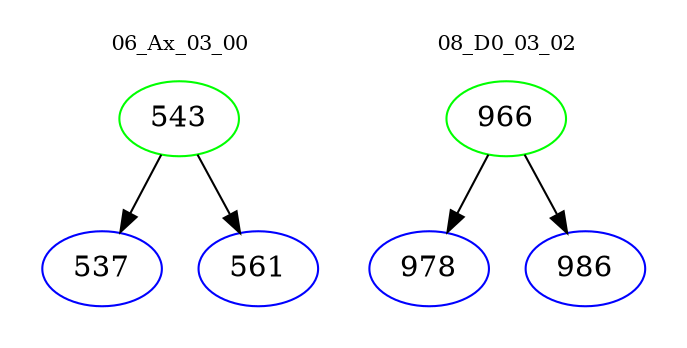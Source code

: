 digraph{
subgraph cluster_0 {
color = white
label = "06_Ax_03_00";
fontsize=10;
T0_543 [label="543", color="green"]
T0_543 -> T0_537 [color="black"]
T0_537 [label="537", color="blue"]
T0_543 -> T0_561 [color="black"]
T0_561 [label="561", color="blue"]
}
subgraph cluster_1 {
color = white
label = "08_D0_03_02";
fontsize=10;
T1_966 [label="966", color="green"]
T1_966 -> T1_978 [color="black"]
T1_978 [label="978", color="blue"]
T1_966 -> T1_986 [color="black"]
T1_986 [label="986", color="blue"]
}
}
